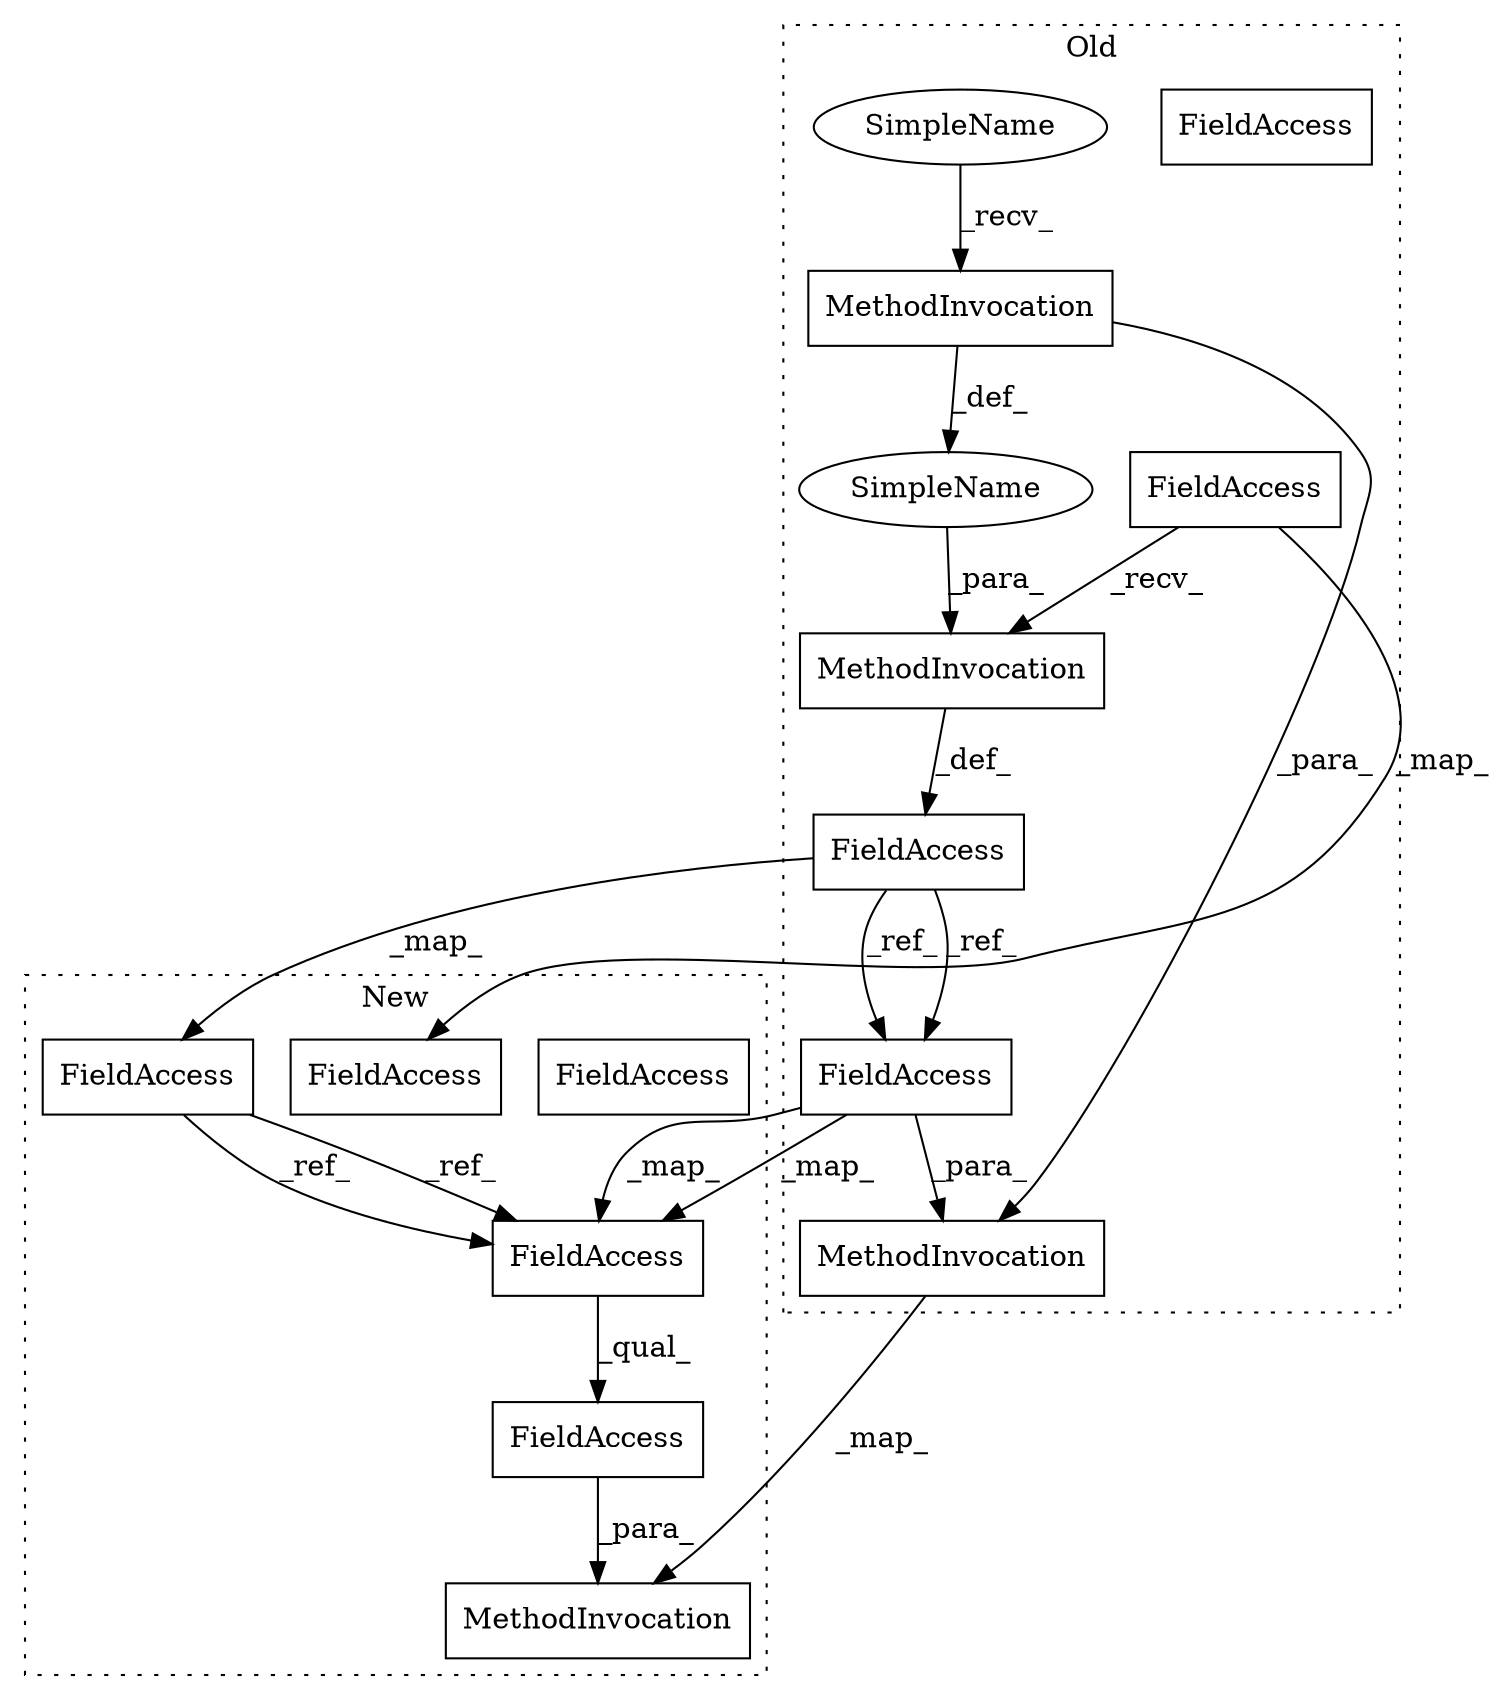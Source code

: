 digraph G {
subgraph cluster0 {
2 [label="FieldAccess" a="22" s="1024" l="9" shape="box"];
3 [label="FieldAccess" a="22" s="614" l="9" shape="box"];
5 [label="FieldAccess" a="22" s="624" l="8" shape="box"];
7 [label="FieldAccess" a="22" s="1024" l="9" shape="box"];
11 [label="MethodInvocation" a="32" s="633,680" l="10,1" shape="box"];
12 [label="MethodInvocation" a="32" s="1010,1033" l="14,1" shape="box"];
13 [label="MethodInvocation" a="32" s="649,679" l="12,1" shape="box"];
14 [label="SimpleName" a="42" s="" l="" shape="ellipse"];
15 [label="SimpleName" a="42" s="643" l="5" shape="ellipse"];
label = "Old";
style="dotted";
}
subgraph cluster1 {
1 [label="FieldAccess" a="22" s="749" l="9" shape="box"];
4 [label="FieldAccess" a="22" s="562" l="9" shape="box"];
6 [label="FieldAccess" a="22" s="749" l="16" shape="box"];
8 [label="FieldAccess" a="22" s="749" l="9" shape="box"];
9 [label="FieldAccess" a="22" s="572" l="8" shape="box"];
10 [label="MethodInvocation" a="32" s="734,765" l="15,1" shape="box"];
label = "New";
style="dotted";
}
3 -> 4 [label="_map_"];
3 -> 7 [label="_ref_"];
3 -> 7 [label="_ref_"];
4 -> 8 [label="_ref_"];
4 -> 8 [label="_ref_"];
5 -> 11 [label="_recv_"];
5 -> 9 [label="_map_"];
6 -> 10 [label="_para_"];
7 -> 8 [label="_map_"];
7 -> 12 [label="_para_"];
7 -> 8 [label="_map_"];
8 -> 6 [label="_qual_"];
11 -> 3 [label="_def_"];
12 -> 10 [label="_map_"];
13 -> 12 [label="_para_"];
13 -> 14 [label="_def_"];
14 -> 11 [label="_para_"];
15 -> 13 [label="_recv_"];
}